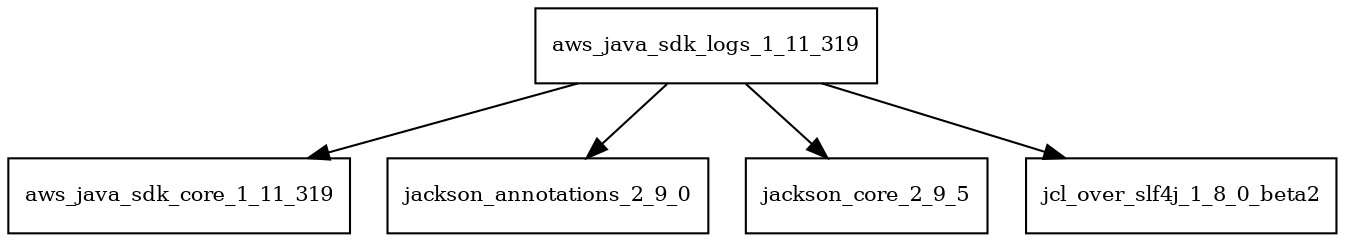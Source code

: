 digraph aws_java_sdk_logs_1_11_319_dependencies {
  node [shape = box, fontsize=10.0];
  aws_java_sdk_logs_1_11_319 -> aws_java_sdk_core_1_11_319;
  aws_java_sdk_logs_1_11_319 -> jackson_annotations_2_9_0;
  aws_java_sdk_logs_1_11_319 -> jackson_core_2_9_5;
  aws_java_sdk_logs_1_11_319 -> jcl_over_slf4j_1_8_0_beta2;
}
